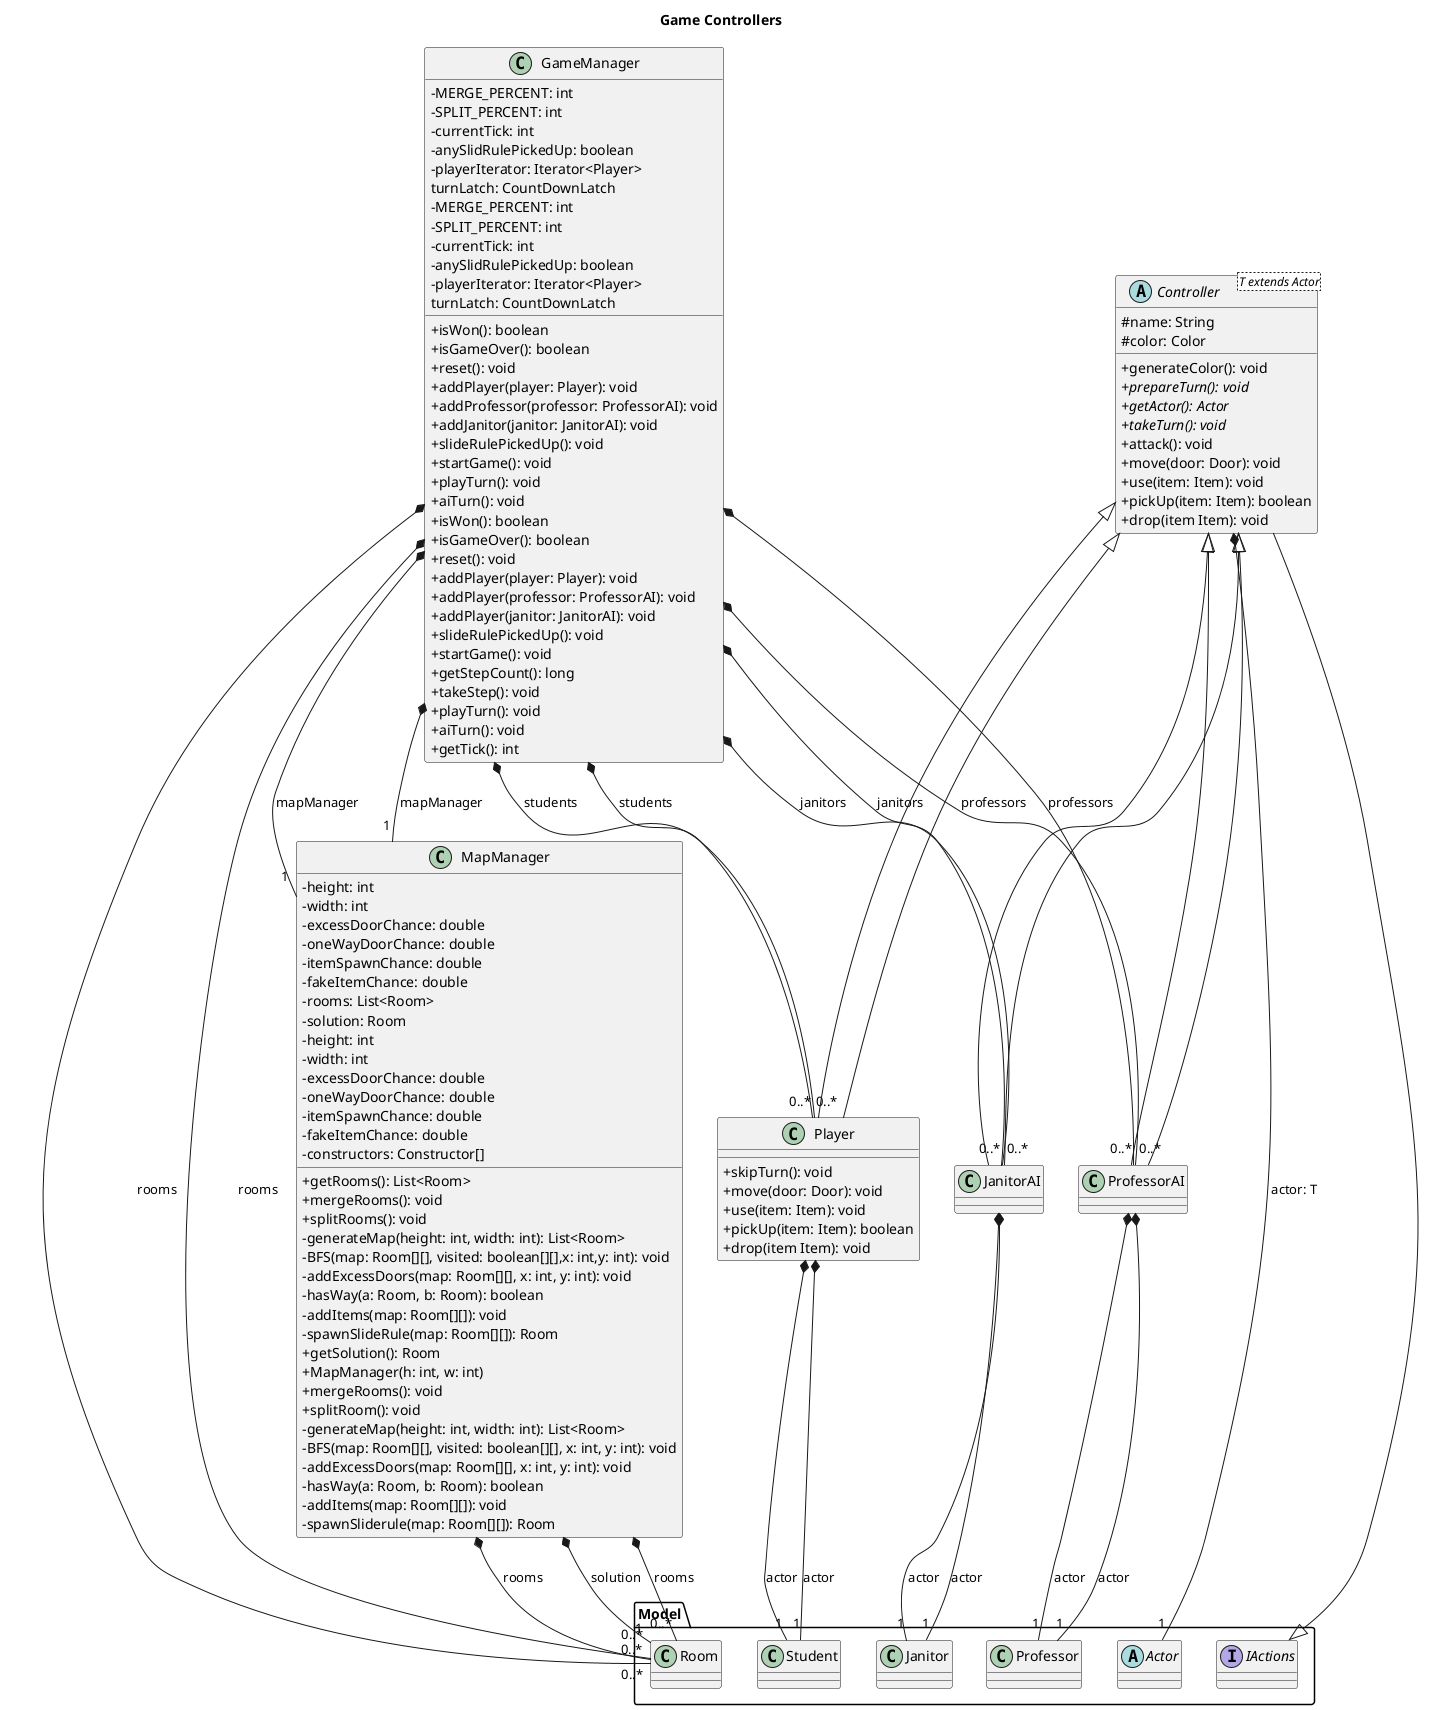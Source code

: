 @startuml Game_controllers
Title Game Controllers
skinparam classAttributeIconSize 0

package Model{
    interface IActions{}
    class Student{}
    class Janitor{}
    class Professor{}
    class Room{}
    abstract class Actor{}
}

MapManager *--"0..*" Room: rooms
class MapManager{
    - height: int
    - width: int
    - excessDoorChance: double
    - oneWayDoorChance: double
    - itemSpawnChance: double
    - fakeItemChance: double
    - rooms: List<Room>
    - solution: Room
    + getRooms(): List<Room>
    + mergeRooms(): void
    + splitRooms(): void
    - generateMap(height: int, width: int): List<Room>
    - BFS(map: Room[][], visited: boolean[][],x: int,y: int): void
    - addExcessDoors(map: Room[][], x: int, y: int): void
    - hasWay(a: Room, b: Room): boolean
    - addItems(map: Room[][]): void
    - spawnSlideRule(map: Room[][]): Room
    + getSolution(): Room
}
GameManager *--"1" MapManager: mapManager
GameManager *--"0..*" Player: students
GameManager *--"0..*" ProfessorAI: professors
GameManager *--"0..*" JanitorAI: janitors
GameManager *--"0..*" Room: rooms
class GameManager{
    - MERGE_PERCENT: int
    - SPLIT_PERCENT: int
    - currentTick: int
    - anySlidRulePickedUp: boolean
    - playerIterator: Iterator<Player>
    turnLatch: CountDownLatch
    + isWon(): boolean
    + isGameOver(): boolean
    + reset(): void
    + addPlayer(player: Player): void
    + addProfessor(professor: ProfessorAI): void
    + addJanitor(janitor: JanitorAI): void
    + slideRulePickedUp(): void
    + startGame(): void
    + playTurn(): void
    + aiTurn(): void
}
abstract class Controller{
    # name: String
    # color: Color
    + generateColor(): void
    + {abstract} prepareTurn(): void
}
Controller <|-- JanitorAI
JanitorAI *--"1" Janitor: actor
class JanitorAI{}
Controller <|-- Player
Player *--"1" Student: actor
class Player{}
Controller <|-- ProfessorAI
ProfessorAI *--"1" Professor: actor
class ProfessorAI{}
    MapManager *--"0..*" Room: rooms
    MapManager *--"1" Room: solution
    class MapManager {
        -height: int
        -width: int
        -excessDoorChance: double
        -oneWayDoorChance: double
        -itemSpawnChance: double
        -fakeItemChance: double
        -constructors: Constructor[]
        +MapManager(h: int, w: int)
        +mergeRooms(): void
        +splitRoom(): void
        -generateMap(height: int, width: int): List<Room>
        -BFS(map: Room[][], visited: boolean[][], x: int, y: int): void
        -addExcessDoors(map: Room[][], x: int, y: int): void
        -hasWay(a: Room, b: Room): boolean
        -addItems(map: Room[][]): void
        -spawnSliderule(map: Room[][]): Room
    }

    GameManager *--"1" MapManager: mapManager
    GameManager *--"0..*" Player: students
    GameManager *--"0..*" ProfessorAI: professors
    GameManager *--"0..*" JanitorAI: janitors
    GameManager *--"0..*" Room: rooms
    class GameManager{
        - MERGE_PERCENT: int
        - SPLIT_PERCENT: int
        - currentTick: int
        - anySlidRulePickedUp: boolean
        - playerIterator: Iterator<Player>
        turnLatch: CountDownLatch

        + isWon(): boolean
        + isGameOver(): boolean
        + reset(): void
        + addPlayer(player: Player): void
        + addPlayer(professor: ProfessorAI): void
        + addPlayer(janitor: JanitorAI): void
        + slideRulePickedUp(): void
        + startGame(): void
        + getStepCount(): long
        + takeStep(): void
        + playTurn(): void
        + aiTurn(): void
        + getTick(): int
    }

    IActions <|-- Controller
    Controller *--"1" Actor: actor: T
    abstract class Controller<T extends Actor>{
        + {abstract} getActor(): Actor
        + {abstract} takeTurn(): void
        + attack(): void
        + move(door: Door): void
        + use(item: Item): void
        + pickUp(item: Item): boolean
        + drop(item Item): void
    }

    Controller <|-- JanitorAI
    JanitorAI *--"1" Janitor: actor
    class JanitorAI{}

    Controller <|-- Player
    Player *--"1" Student: actor
    class Player{
        + skipTurn(): void
        + move(door: Door): void
        + use(item: Item): void
        + pickUp(item: Item): boolean
        + drop(item Item): void
    }

    Controller <|-- ProfessorAI
    ProfessorAI *--"1" Professor: actor
    class ProfessorAI{}

@enduml